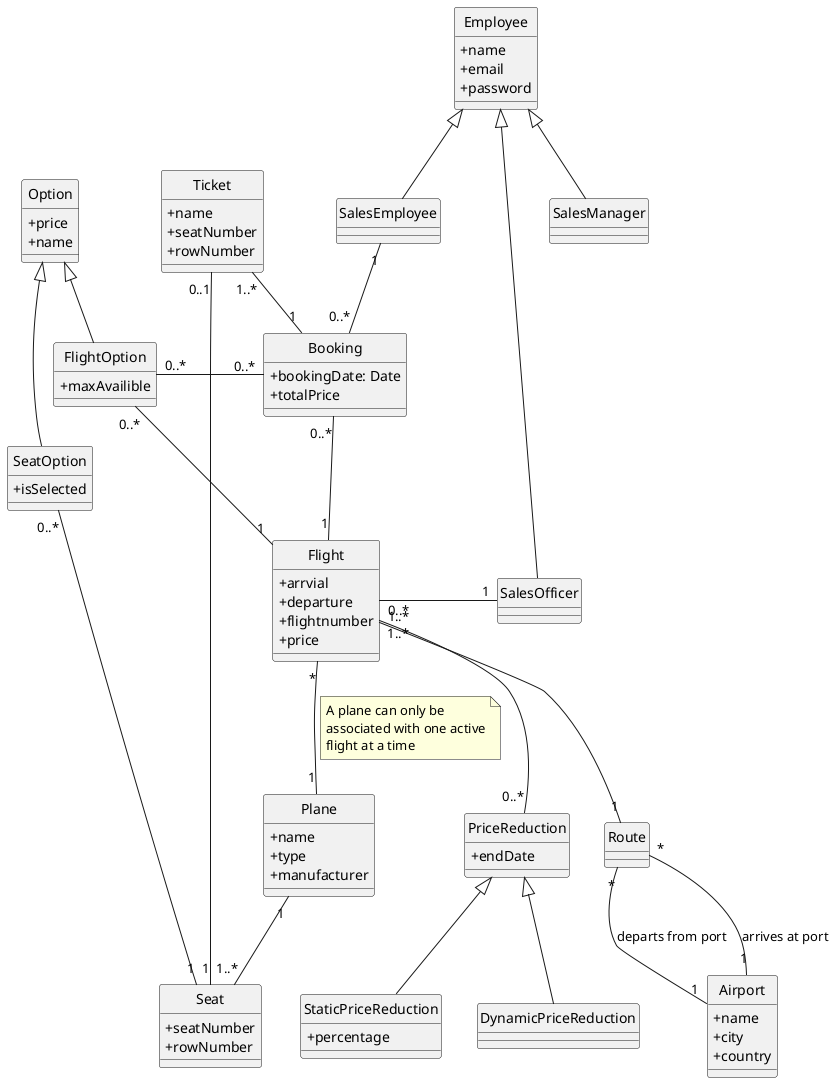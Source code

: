 @startuml test
skinparam classAttributeIconSize 0
skinparam componentStyle uml2
hide circle

class Flight {
    +arrvial
    +departure
    +flightnumber
    +price
}


class PriceReduction {
    +endDate
}

class StaticPriceReduction extends PriceReduction {
    +percentage
}

class DynamicPriceReduction extends PriceReduction {

}

class Route {
}

class Airport {
    +name
    +city
    +country
}

class Booking {
    +bookingDate: Date
    +totalPrice
}

class Ticket {
    +name
    +seatNumber
    +rowNumber
}

class Plane {
    +name
    +type
    +manufacturer
}

class Seat {
    +seatNumber
    +rowNumber
}

class Option {
    +price
    +name
}

class SeatOption extends Option {
    +isSelected
}

class FlightOption extends Option {
    +maxAvailible
}

class Employee {
    +name
    +email
    +password
}

class SalesEmployee extends Employee {

}

class SalesOfficer extends Employee {

}

class SalesManager extends Employee {

}

together {
    class Booking
    class Ticket
    class Seat
}

Booking "0..*" -- "1" Flight
SalesOfficer "1" -left- "0..*" Flight: \t\t\t
SalesEmployee "1" -- "0..*" Booking
Ticket "1..*" -- "1" Booking
Flight "1..*" -- "1" Route
Route "*" -- "1" Airport: arrives at port
Route "*" -- "1" Airport: departs from port
Flight "1..*" -- "0..*" PriceReduction
SeatOption "0..*" - "1" Seat
Plane "1" -- "1..*" Seat
Flight "*" -- "1" Plane
note on link
A plane can only be
associated with one active
flight at a time
end note
Ticket "0..1" -- "1" Seat
FlightOption "0..*" - "1" Flight
FlightOption "0..*" - "0..*" Booking

@enduml